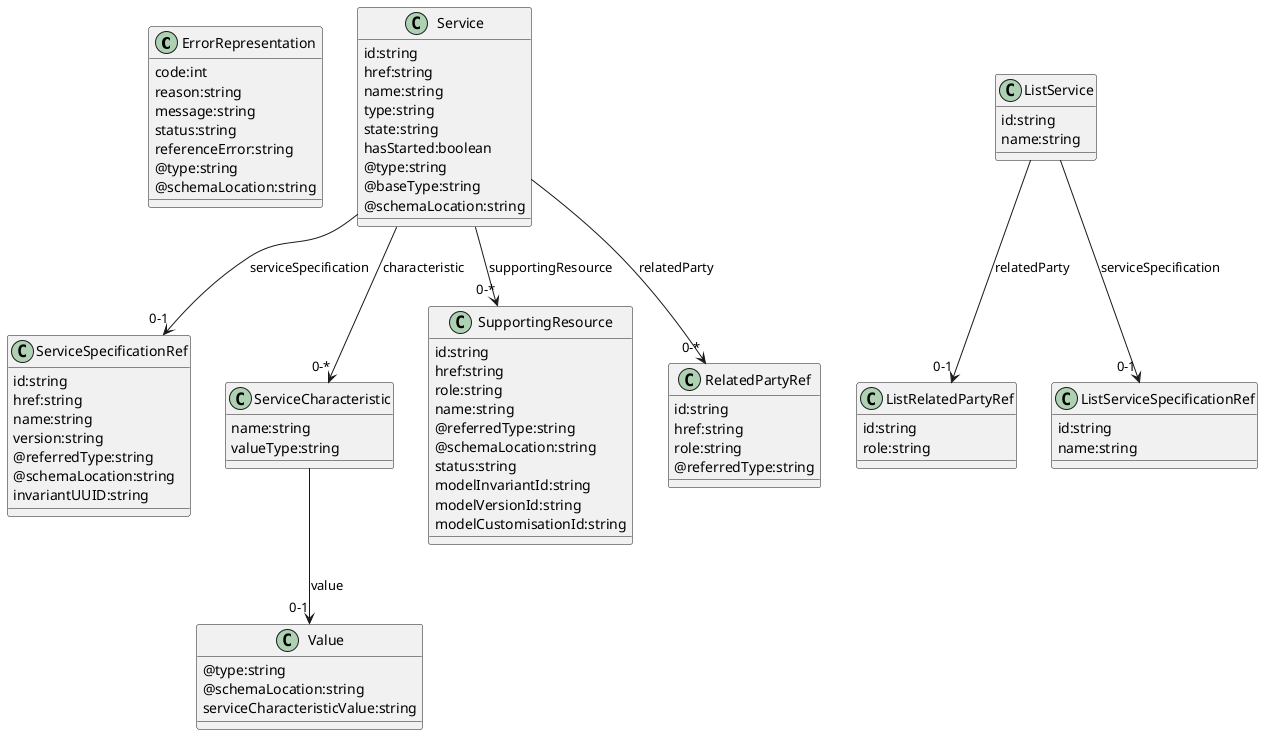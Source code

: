 @startuml


class ErrorRepresentation {
   code:int
   reason:string
   message:string
   status:string
   referenceError:string
   @type:string
   @schemaLocation:string
}

class Service {
   id:string
   href:string
   name:string
   type:string
   state:string
   hasStarted:boolean
   @type:string
   @baseType:string
   @schemaLocation:string
}
   Service --> "0-1" ServiceSpecificationRef : serviceSpecification
   Service --> "0-*" ServiceCharacteristic : characteristic
   Service --> "0-*" SupportingResource : supportingResource
   Service --> "0-*" RelatedPartyRef : relatedParty

class ServiceSpecificationRef {
   id:string
   href:string
   name:string
   version:string
   @referredType:string
   @schemaLocation:string
   invariantUUID:string
}

class ServiceCharacteristic {
   name:string
   valueType:string
}
   ServiceCharacteristic --> "0-1" Value : value

class SupportingResource {
   id:string
   href:string
   role:string
   name:string
   @referredType:string
   @schemaLocation:string
   status:string
   modelInvariantId:string
   modelVersionId:string
   modelCustomisationId:string
}

class RelatedPartyRef {
   id:string
   href:string
   role:string
   @referredType:string
}

class Value {
   @type:string
   @schemaLocation:string
   serviceCharacteristicValue:string
}

class ListRelatedPartyRef {
   id:string
   role:string
}

class ListServiceSpecificationRef {
   id:string
   name:string
}

class ListService {
   id:string
   name:string
}
   ListService --> "0-1" ListServiceSpecificationRef : serviceSpecification
   ListService --> "0-1" ListRelatedPartyRef : relatedParty

@enduml
